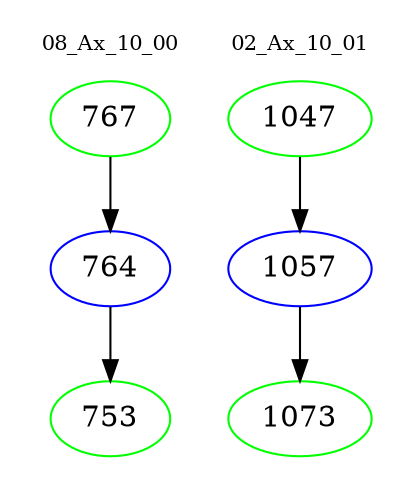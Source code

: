 digraph{
subgraph cluster_0 {
color = white
label = "08_Ax_10_00";
fontsize=10;
T0_767 [label="767", color="green"]
T0_767 -> T0_764 [color="black"]
T0_764 [label="764", color="blue"]
T0_764 -> T0_753 [color="black"]
T0_753 [label="753", color="green"]
}
subgraph cluster_1 {
color = white
label = "02_Ax_10_01";
fontsize=10;
T1_1047 [label="1047", color="green"]
T1_1047 -> T1_1057 [color="black"]
T1_1057 [label="1057", color="blue"]
T1_1057 -> T1_1073 [color="black"]
T1_1073 [label="1073", color="green"]
}
}
